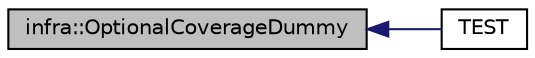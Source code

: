 digraph "infra::OptionalCoverageDummy"
{
 // INTERACTIVE_SVG=YES
  edge [fontname="Helvetica",fontsize="10",labelfontname="Helvetica",labelfontsize="10"];
  node [fontname="Helvetica",fontsize="10",shape=record];
  rankdir="LR";
  Node913 [label="infra::OptionalCoverageDummy",height=0.2,width=0.4,color="black", fillcolor="grey75", style="filled", fontcolor="black"];
  Node913 -> Node914 [dir="back",color="midnightblue",fontsize="10",style="solid",fontname="Helvetica"];
  Node914 [label="TEST",height=0.2,width=0.4,color="black", fillcolor="white", style="filled",URL="$df/d0c/_test_optional_8cpp.html#a9ff818326aca7fe8de4412528ed324f5"];
}
